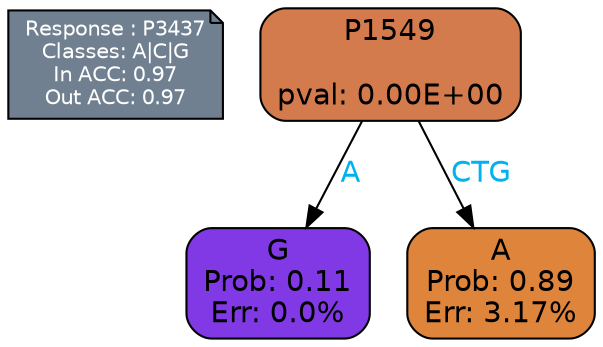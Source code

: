 digraph Tree {
node [shape=box, style="filled, rounded", color="black", fontname=helvetica] ;
graph [ranksep=equally, splines=polylines, bgcolor=transparent, dpi=600] ;
edge [fontname=helvetica] ;
LEGEND [label="Response : P3437
Classes: A|C|G
In ACC: 0.97
Out ACC: 0.97
",shape=note,align=left,style=filled,fillcolor="slategray",fontcolor="white",fontsize=10];1 [label="P1549

pval: 0.00E+00", fillcolor="#d47b4e"] ;
2 [label="G
Prob: 0.11
Err: 0.0%", fillcolor="#8139e5"] ;
3 [label="A
Prob: 0.89
Err: 3.17%", fillcolor="#df843b"] ;
1 -> 2 [label="A",fontcolor=deepskyblue2] ;
1 -> 3 [label="CTG",fontcolor=deepskyblue2] ;
{rank = same; 2;3;}{rank = same; LEGEND;1;}}